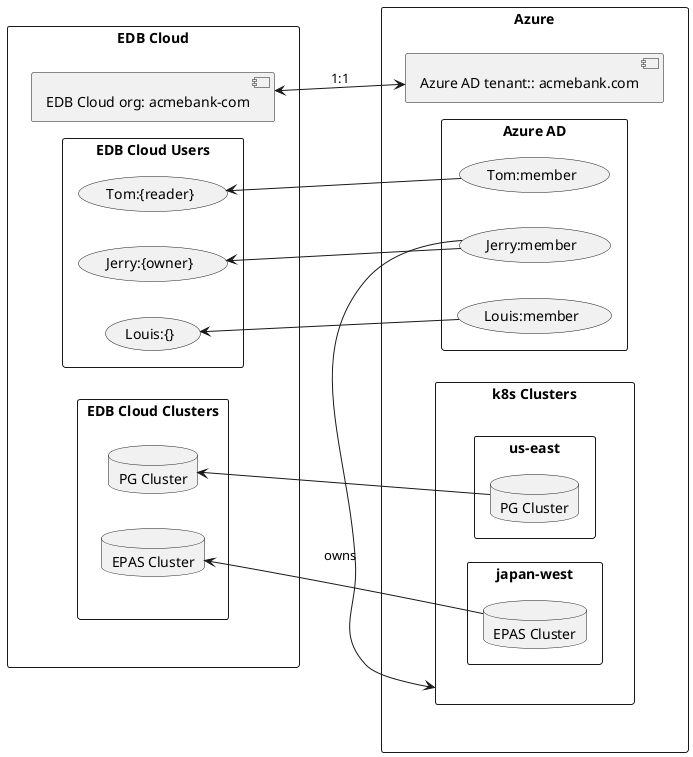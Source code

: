 @startuml
left to right direction
rectangle "EDB Cloud" as src {


  rectangle "EDB Cloud Clusters" as edbclusters {
   database "PG Cluster" as edbcl1
   database "EPAS Cluster" as edbcl2

  }

  rectangle "EDB Cloud Users" {
    (Tom:{reader})
    (Jerry:{owner})
    (Louis:{})

  }

  [EDB Cloud org: acmebank-com] as org

}

rectangle Azure as tgt {

  rectangle "Azure AD" {
      (Tom:member)
      (Jerry:member)
      (Louis:member)

    }

  rectangle "k8s Clusters" as azureclusters {
    rectangle "us-east" as k1 {
     database "PG Cluster" as azuredbcl1

    }
    rectangle "japan-west" as k2 {
     database "EPAS Cluster" as azuredbcl2
    }
  }
  [Azure AD tenant:: acmebank.com] as AD

  (Jerry:member) -> azureclusters: owns
}

src -[hidden]d-> tgt
azureclusters -[hidden]u-> edbclusters
org  <->  AD: "1:1"
(Tom:{reader}) <- (Tom:member)
(Jerry:{owner})<- (Jerry:member)
(Louis:{})  <-  (Louis:member)


edbcl1 <- azuredbcl1
edbcl2 <- azuredbcl2
@enduml
